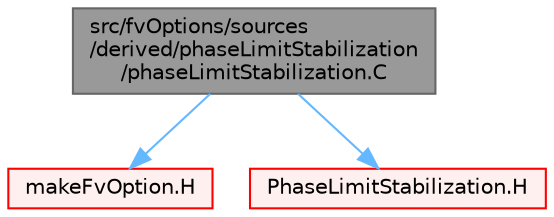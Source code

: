 digraph "src/fvOptions/sources/derived/phaseLimitStabilization/phaseLimitStabilization.C"
{
 // LATEX_PDF_SIZE
  bgcolor="transparent";
  edge [fontname=Helvetica,fontsize=10,labelfontname=Helvetica,labelfontsize=10];
  node [fontname=Helvetica,fontsize=10,shape=box,height=0.2,width=0.4];
  Node1 [id="Node000001",label="src/fvOptions/sources\l/derived/phaseLimitStabilization\l/phaseLimitStabilization.C",height=0.2,width=0.4,color="gray40", fillcolor="grey60", style="filled", fontcolor="black",tooltip=" "];
  Node1 -> Node2 [id="edge1_Node000001_Node000002",color="steelblue1",style="solid",tooltip=" "];
  Node2 [id="Node000002",label="makeFvOption.H",height=0.2,width=0.4,color="red", fillcolor="#FFF0F0", style="filled",URL="$makeFvOption_8H.html",tooltip=" "];
  Node1 -> Node166 [id="edge2_Node000001_Node000166",color="steelblue1",style="solid",tooltip=" "];
  Node166 [id="Node000166",label="PhaseLimitStabilization.H",height=0.2,width=0.4,color="red", fillcolor="#FFF0F0", style="filled",URL="$PhaseLimitStabilization_8H.html",tooltip=" "];
}
